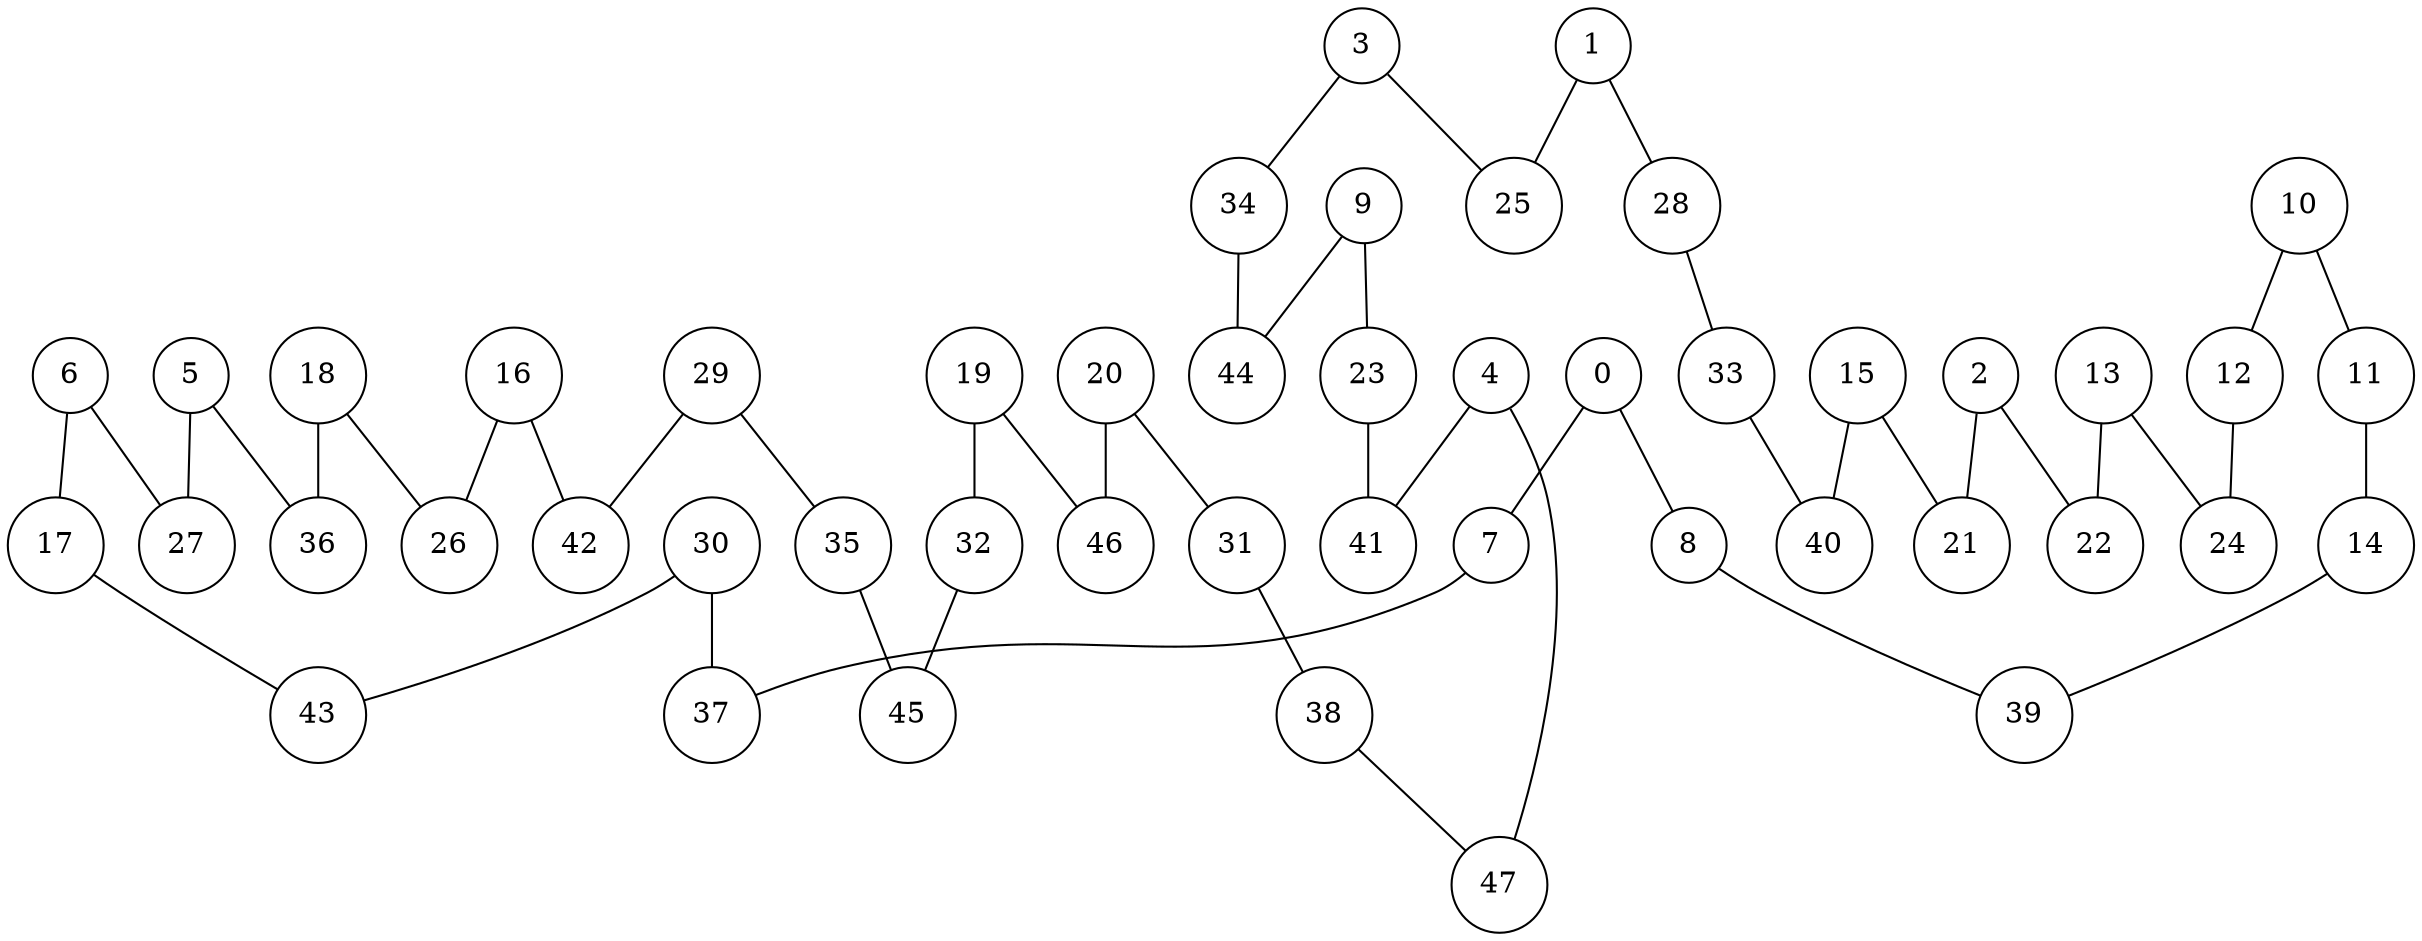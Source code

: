 graph att48 {
	node [shape=circle fillcolor=white]
	0 [ pos = "17.351198,3.743880!"]
	1 [ pos = "5.753672,0.025767!"]
	2 [ pos = "14.248905,3.669157!"]
	3 [ pos = "1.033239,2.166967!"]
	4 [ pos = "7.941252,4.236022!"]
	5 [ pos = "19.603195,11.486730!"]
	6 [ pos = "19.513012,9.574852!"]
	7 [ pos = "18.719402,3.267199!"]
	8 [ pos = "17.773770,4.856996!"]
	9 [ pos = "2.865241,5.279567!"]
	10 [ pos = "14.089152,6.714764!"]
	11 [ pos = "15.431590,7.402731!"]
	12 [ pos = "12.125741,6.889977!"]
	13 [ pos = "11.883535,5.243494!"]
	14 [ pos = "16.354032,6.913167!"]
	15 [ pos = "15.735635,1.723783!"]
	16 [ pos = "19.610925,13.357382!"]
	17 [ pos = "19.227003,9.250193!"]
	18 [ pos = "19.922700,12.169544!"]
	19 [ pos = "15.202267,9.175470!"]
	20 [ pos = "11.551147,8.680752!"]
	21 [ pos = "15.720175,2.860088!"]
	22 [ pos = "13.396032,5.622262!"]
	23 [ pos = "4.207678,7.237825!"]
	24 [ pos = "11.097655,5.982994!"]
	25 [ pos = "1.739242,2.592115!"]
	26 [ pos = "19.466632,12.416903!"]
	27 [ pos = "19.430559,10.257666!"]
	28 [ pos = "8.186035,1.947952!"]
	29 [ pos = "18.943571,11.610410!"]
	30 [ pos = "19.440866,7.217212!"]
	31 [ pos = "8.361247,8.515846!"]
	32 [ pos = "16.557588,8.175728!"]
	33 [ pos = "11.873229,3.086833!"]
	34 [ pos = "0.059263,5.709869!"]
	35 [ pos = "18.675599,9.737181!"]
	36 [ pos = "20.000000,11.839732!"]
	37 [ pos = "19.046637,5.782015!"]
	38 [ pos = "8.977068,7.289358!"]
	39 [ pos = "16.158207,5.501159!"]
	40 [ pos = "12.844628,0.360732!"]
	41 [ pos = "4.936872,4.042772!"]
	42 [ pos = "18.758052,12.623035!"]
	43 [ pos = "19.348106,8.345787!"]
	44 [ pos = "0.025767,6.895130!"]
	45 [ pos = "17.539294,7.711930!"]
	46 [ pos = "13.359959,8.394744!"]
	47 [ pos = "7.789230,5.003865!"]

	0 -- 7
	0 -- 8
	1 -- 25
	1 -- 28
	2 -- 21
	2 -- 22
	3 -- 25
	3 -- 34
	4 -- 41
	4 -- 47
	5 -- 27
	5 -- 36
	6 -- 17
	6 -- 27
	7 -- 37
	8 -- 39
	9 -- 23
	9 -- 44
	10 -- 11
	10 -- 12
	11 -- 14
	12 -- 24
	13 -- 22
	13 -- 24
	14 -- 39
	15 -- 21
	15 -- 40
	16 -- 26
	16 -- 42
	17 -- 43
	18 -- 26
	18 -- 36
	19 -- 32
	19 -- 46
	20 -- 31
	20 -- 46
	23 -- 41
	28 -- 33
	29 -- 35
	29 -- 42
	30 -- 37
	30 -- 43
	31 -- 38
	32 -- 45
	33 -- 40
	34 -- 44
	35 -- 45
	38 -- 47
}